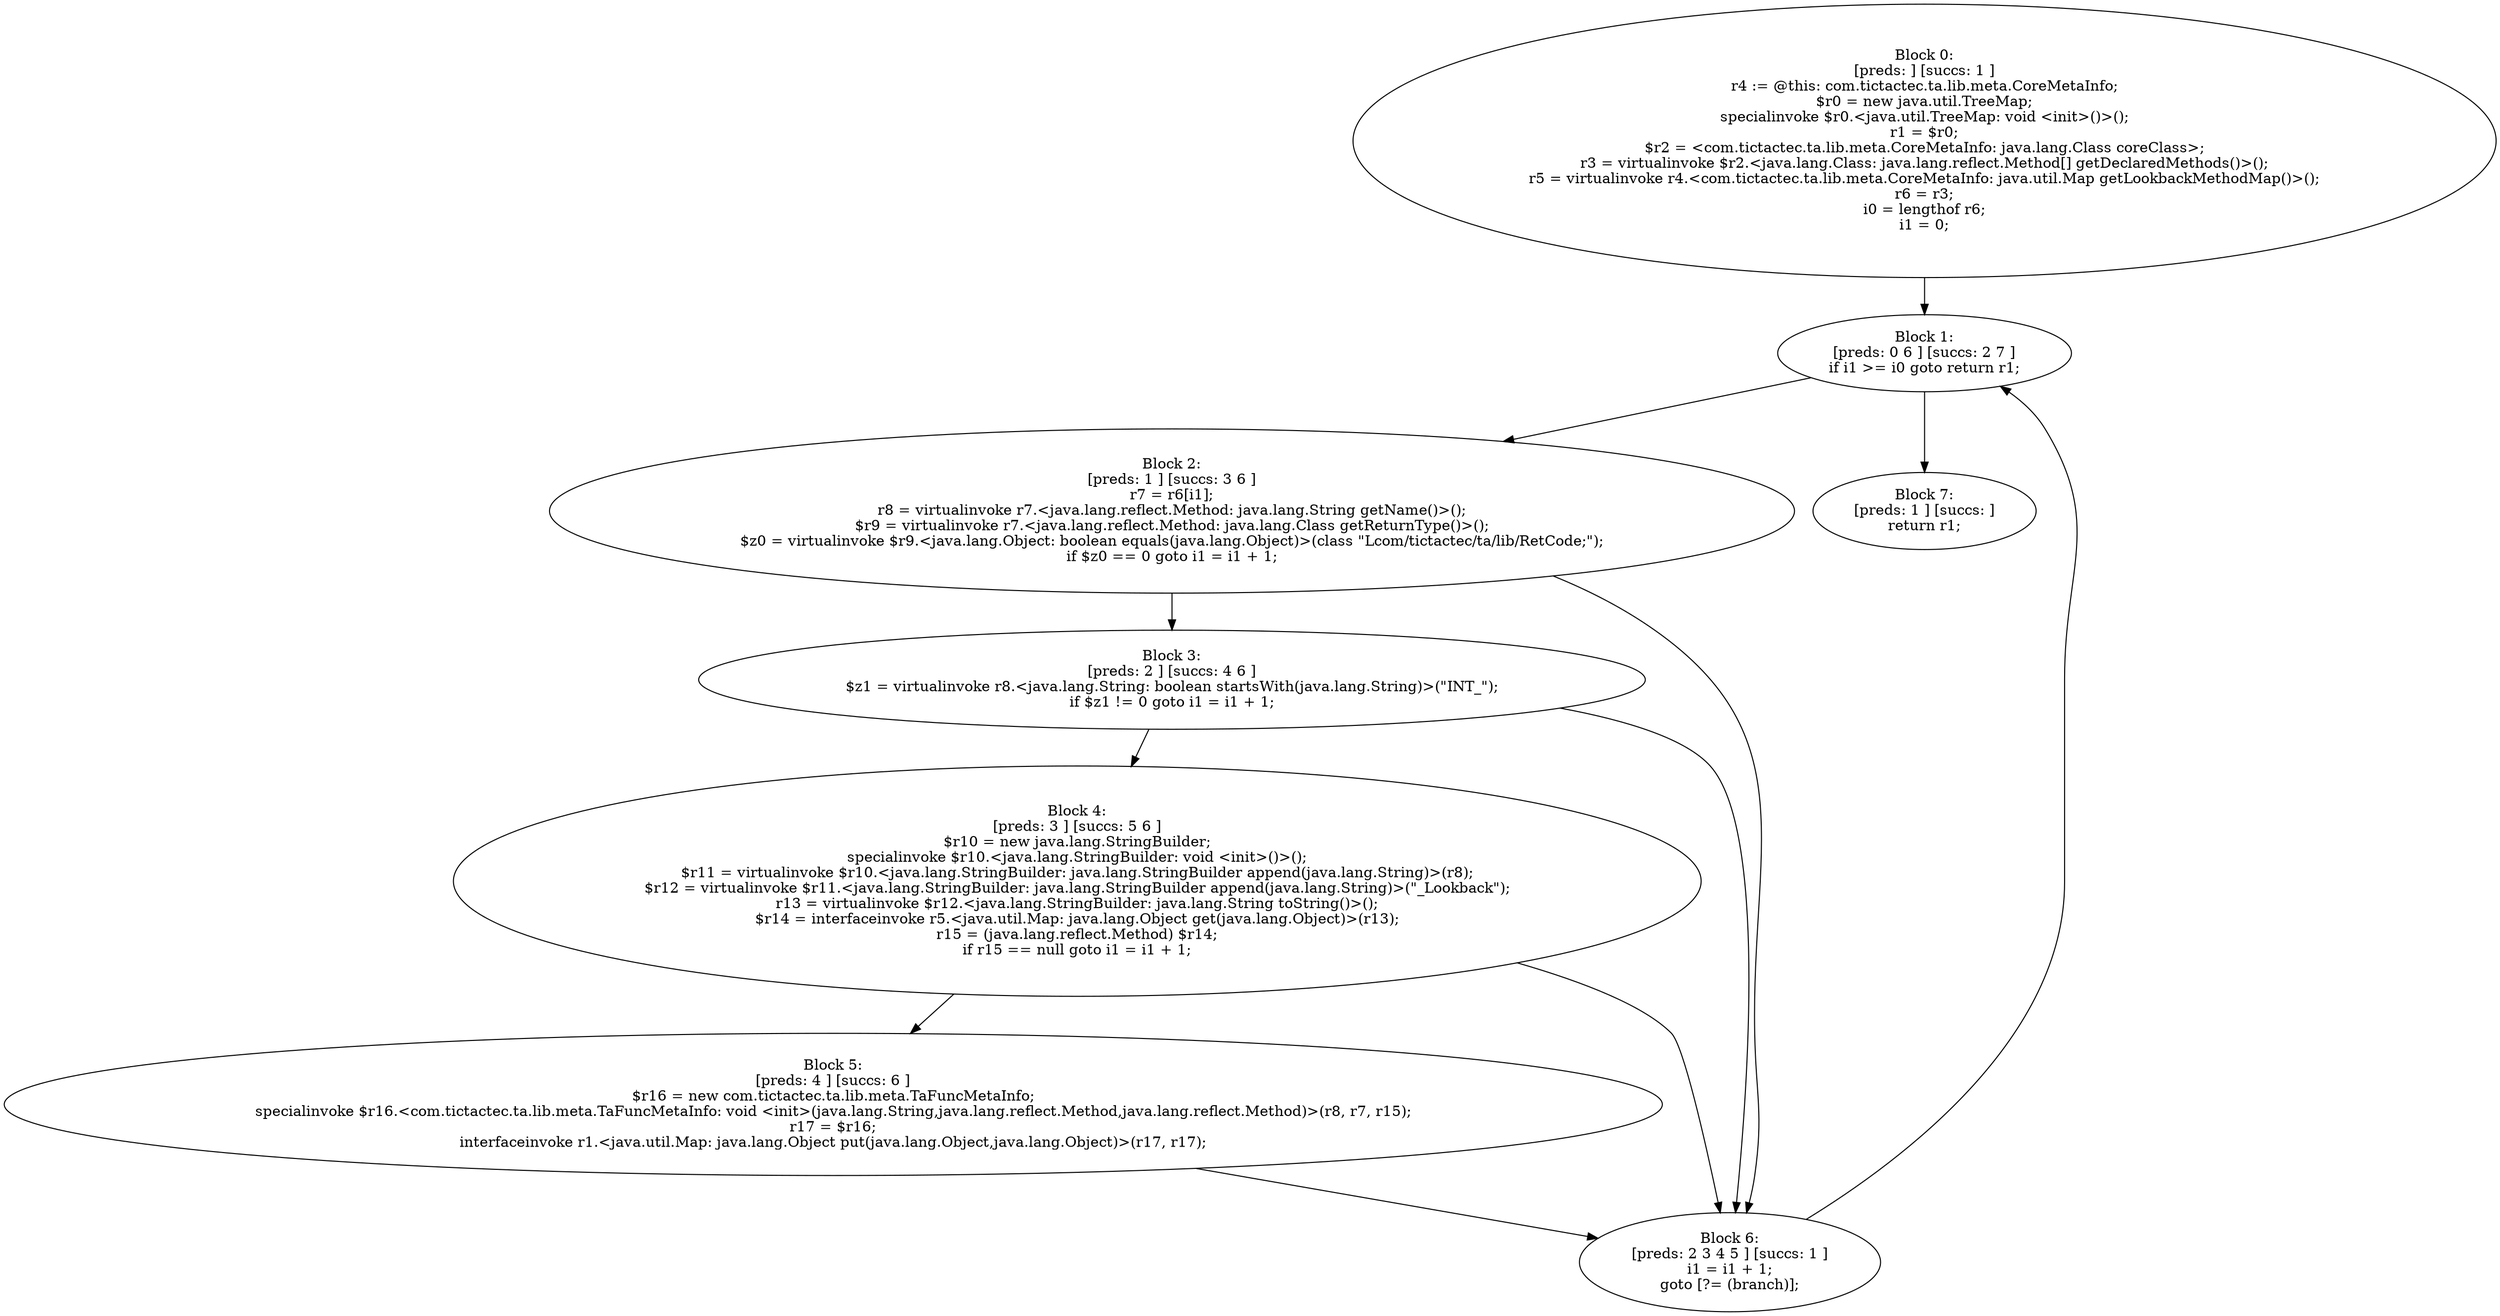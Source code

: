 digraph "unitGraph" {
    "Block 0:
[preds: ] [succs: 1 ]
r4 := @this: com.tictactec.ta.lib.meta.CoreMetaInfo;
$r0 = new java.util.TreeMap;
specialinvoke $r0.<java.util.TreeMap: void <init>()>();
r1 = $r0;
$r2 = <com.tictactec.ta.lib.meta.CoreMetaInfo: java.lang.Class coreClass>;
r3 = virtualinvoke $r2.<java.lang.Class: java.lang.reflect.Method[] getDeclaredMethods()>();
r5 = virtualinvoke r4.<com.tictactec.ta.lib.meta.CoreMetaInfo: java.util.Map getLookbackMethodMap()>();
r6 = r3;
i0 = lengthof r6;
i1 = 0;
"
    "Block 1:
[preds: 0 6 ] [succs: 2 7 ]
if i1 >= i0 goto return r1;
"
    "Block 2:
[preds: 1 ] [succs: 3 6 ]
r7 = r6[i1];
r8 = virtualinvoke r7.<java.lang.reflect.Method: java.lang.String getName()>();
$r9 = virtualinvoke r7.<java.lang.reflect.Method: java.lang.Class getReturnType()>();
$z0 = virtualinvoke $r9.<java.lang.Object: boolean equals(java.lang.Object)>(class \"Lcom/tictactec/ta/lib/RetCode;\");
if $z0 == 0 goto i1 = i1 + 1;
"
    "Block 3:
[preds: 2 ] [succs: 4 6 ]
$z1 = virtualinvoke r8.<java.lang.String: boolean startsWith(java.lang.String)>(\"INT_\");
if $z1 != 0 goto i1 = i1 + 1;
"
    "Block 4:
[preds: 3 ] [succs: 5 6 ]
$r10 = new java.lang.StringBuilder;
specialinvoke $r10.<java.lang.StringBuilder: void <init>()>();
$r11 = virtualinvoke $r10.<java.lang.StringBuilder: java.lang.StringBuilder append(java.lang.String)>(r8);
$r12 = virtualinvoke $r11.<java.lang.StringBuilder: java.lang.StringBuilder append(java.lang.String)>(\"_Lookback\");
r13 = virtualinvoke $r12.<java.lang.StringBuilder: java.lang.String toString()>();
$r14 = interfaceinvoke r5.<java.util.Map: java.lang.Object get(java.lang.Object)>(r13);
r15 = (java.lang.reflect.Method) $r14;
if r15 == null goto i1 = i1 + 1;
"
    "Block 5:
[preds: 4 ] [succs: 6 ]
$r16 = new com.tictactec.ta.lib.meta.TaFuncMetaInfo;
specialinvoke $r16.<com.tictactec.ta.lib.meta.TaFuncMetaInfo: void <init>(java.lang.String,java.lang.reflect.Method,java.lang.reflect.Method)>(r8, r7, r15);
r17 = $r16;
interfaceinvoke r1.<java.util.Map: java.lang.Object put(java.lang.Object,java.lang.Object)>(r17, r17);
"
    "Block 6:
[preds: 2 3 4 5 ] [succs: 1 ]
i1 = i1 + 1;
goto [?= (branch)];
"
    "Block 7:
[preds: 1 ] [succs: ]
return r1;
"
    "Block 0:
[preds: ] [succs: 1 ]
r4 := @this: com.tictactec.ta.lib.meta.CoreMetaInfo;
$r0 = new java.util.TreeMap;
specialinvoke $r0.<java.util.TreeMap: void <init>()>();
r1 = $r0;
$r2 = <com.tictactec.ta.lib.meta.CoreMetaInfo: java.lang.Class coreClass>;
r3 = virtualinvoke $r2.<java.lang.Class: java.lang.reflect.Method[] getDeclaredMethods()>();
r5 = virtualinvoke r4.<com.tictactec.ta.lib.meta.CoreMetaInfo: java.util.Map getLookbackMethodMap()>();
r6 = r3;
i0 = lengthof r6;
i1 = 0;
"->"Block 1:
[preds: 0 6 ] [succs: 2 7 ]
if i1 >= i0 goto return r1;
";
    "Block 1:
[preds: 0 6 ] [succs: 2 7 ]
if i1 >= i0 goto return r1;
"->"Block 2:
[preds: 1 ] [succs: 3 6 ]
r7 = r6[i1];
r8 = virtualinvoke r7.<java.lang.reflect.Method: java.lang.String getName()>();
$r9 = virtualinvoke r7.<java.lang.reflect.Method: java.lang.Class getReturnType()>();
$z0 = virtualinvoke $r9.<java.lang.Object: boolean equals(java.lang.Object)>(class \"Lcom/tictactec/ta/lib/RetCode;\");
if $z0 == 0 goto i1 = i1 + 1;
";
    "Block 1:
[preds: 0 6 ] [succs: 2 7 ]
if i1 >= i0 goto return r1;
"->"Block 7:
[preds: 1 ] [succs: ]
return r1;
";
    "Block 2:
[preds: 1 ] [succs: 3 6 ]
r7 = r6[i1];
r8 = virtualinvoke r7.<java.lang.reflect.Method: java.lang.String getName()>();
$r9 = virtualinvoke r7.<java.lang.reflect.Method: java.lang.Class getReturnType()>();
$z0 = virtualinvoke $r9.<java.lang.Object: boolean equals(java.lang.Object)>(class \"Lcom/tictactec/ta/lib/RetCode;\");
if $z0 == 0 goto i1 = i1 + 1;
"->"Block 3:
[preds: 2 ] [succs: 4 6 ]
$z1 = virtualinvoke r8.<java.lang.String: boolean startsWith(java.lang.String)>(\"INT_\");
if $z1 != 0 goto i1 = i1 + 1;
";
    "Block 2:
[preds: 1 ] [succs: 3 6 ]
r7 = r6[i1];
r8 = virtualinvoke r7.<java.lang.reflect.Method: java.lang.String getName()>();
$r9 = virtualinvoke r7.<java.lang.reflect.Method: java.lang.Class getReturnType()>();
$z0 = virtualinvoke $r9.<java.lang.Object: boolean equals(java.lang.Object)>(class \"Lcom/tictactec/ta/lib/RetCode;\");
if $z0 == 0 goto i1 = i1 + 1;
"->"Block 6:
[preds: 2 3 4 5 ] [succs: 1 ]
i1 = i1 + 1;
goto [?= (branch)];
";
    "Block 3:
[preds: 2 ] [succs: 4 6 ]
$z1 = virtualinvoke r8.<java.lang.String: boolean startsWith(java.lang.String)>(\"INT_\");
if $z1 != 0 goto i1 = i1 + 1;
"->"Block 4:
[preds: 3 ] [succs: 5 6 ]
$r10 = new java.lang.StringBuilder;
specialinvoke $r10.<java.lang.StringBuilder: void <init>()>();
$r11 = virtualinvoke $r10.<java.lang.StringBuilder: java.lang.StringBuilder append(java.lang.String)>(r8);
$r12 = virtualinvoke $r11.<java.lang.StringBuilder: java.lang.StringBuilder append(java.lang.String)>(\"_Lookback\");
r13 = virtualinvoke $r12.<java.lang.StringBuilder: java.lang.String toString()>();
$r14 = interfaceinvoke r5.<java.util.Map: java.lang.Object get(java.lang.Object)>(r13);
r15 = (java.lang.reflect.Method) $r14;
if r15 == null goto i1 = i1 + 1;
";
    "Block 3:
[preds: 2 ] [succs: 4 6 ]
$z1 = virtualinvoke r8.<java.lang.String: boolean startsWith(java.lang.String)>(\"INT_\");
if $z1 != 0 goto i1 = i1 + 1;
"->"Block 6:
[preds: 2 3 4 5 ] [succs: 1 ]
i1 = i1 + 1;
goto [?= (branch)];
";
    "Block 4:
[preds: 3 ] [succs: 5 6 ]
$r10 = new java.lang.StringBuilder;
specialinvoke $r10.<java.lang.StringBuilder: void <init>()>();
$r11 = virtualinvoke $r10.<java.lang.StringBuilder: java.lang.StringBuilder append(java.lang.String)>(r8);
$r12 = virtualinvoke $r11.<java.lang.StringBuilder: java.lang.StringBuilder append(java.lang.String)>(\"_Lookback\");
r13 = virtualinvoke $r12.<java.lang.StringBuilder: java.lang.String toString()>();
$r14 = interfaceinvoke r5.<java.util.Map: java.lang.Object get(java.lang.Object)>(r13);
r15 = (java.lang.reflect.Method) $r14;
if r15 == null goto i1 = i1 + 1;
"->"Block 5:
[preds: 4 ] [succs: 6 ]
$r16 = new com.tictactec.ta.lib.meta.TaFuncMetaInfo;
specialinvoke $r16.<com.tictactec.ta.lib.meta.TaFuncMetaInfo: void <init>(java.lang.String,java.lang.reflect.Method,java.lang.reflect.Method)>(r8, r7, r15);
r17 = $r16;
interfaceinvoke r1.<java.util.Map: java.lang.Object put(java.lang.Object,java.lang.Object)>(r17, r17);
";
    "Block 4:
[preds: 3 ] [succs: 5 6 ]
$r10 = new java.lang.StringBuilder;
specialinvoke $r10.<java.lang.StringBuilder: void <init>()>();
$r11 = virtualinvoke $r10.<java.lang.StringBuilder: java.lang.StringBuilder append(java.lang.String)>(r8);
$r12 = virtualinvoke $r11.<java.lang.StringBuilder: java.lang.StringBuilder append(java.lang.String)>(\"_Lookback\");
r13 = virtualinvoke $r12.<java.lang.StringBuilder: java.lang.String toString()>();
$r14 = interfaceinvoke r5.<java.util.Map: java.lang.Object get(java.lang.Object)>(r13);
r15 = (java.lang.reflect.Method) $r14;
if r15 == null goto i1 = i1 + 1;
"->"Block 6:
[preds: 2 3 4 5 ] [succs: 1 ]
i1 = i1 + 1;
goto [?= (branch)];
";
    "Block 5:
[preds: 4 ] [succs: 6 ]
$r16 = new com.tictactec.ta.lib.meta.TaFuncMetaInfo;
specialinvoke $r16.<com.tictactec.ta.lib.meta.TaFuncMetaInfo: void <init>(java.lang.String,java.lang.reflect.Method,java.lang.reflect.Method)>(r8, r7, r15);
r17 = $r16;
interfaceinvoke r1.<java.util.Map: java.lang.Object put(java.lang.Object,java.lang.Object)>(r17, r17);
"->"Block 6:
[preds: 2 3 4 5 ] [succs: 1 ]
i1 = i1 + 1;
goto [?= (branch)];
";
    "Block 6:
[preds: 2 3 4 5 ] [succs: 1 ]
i1 = i1 + 1;
goto [?= (branch)];
"->"Block 1:
[preds: 0 6 ] [succs: 2 7 ]
if i1 >= i0 goto return r1;
";
}
